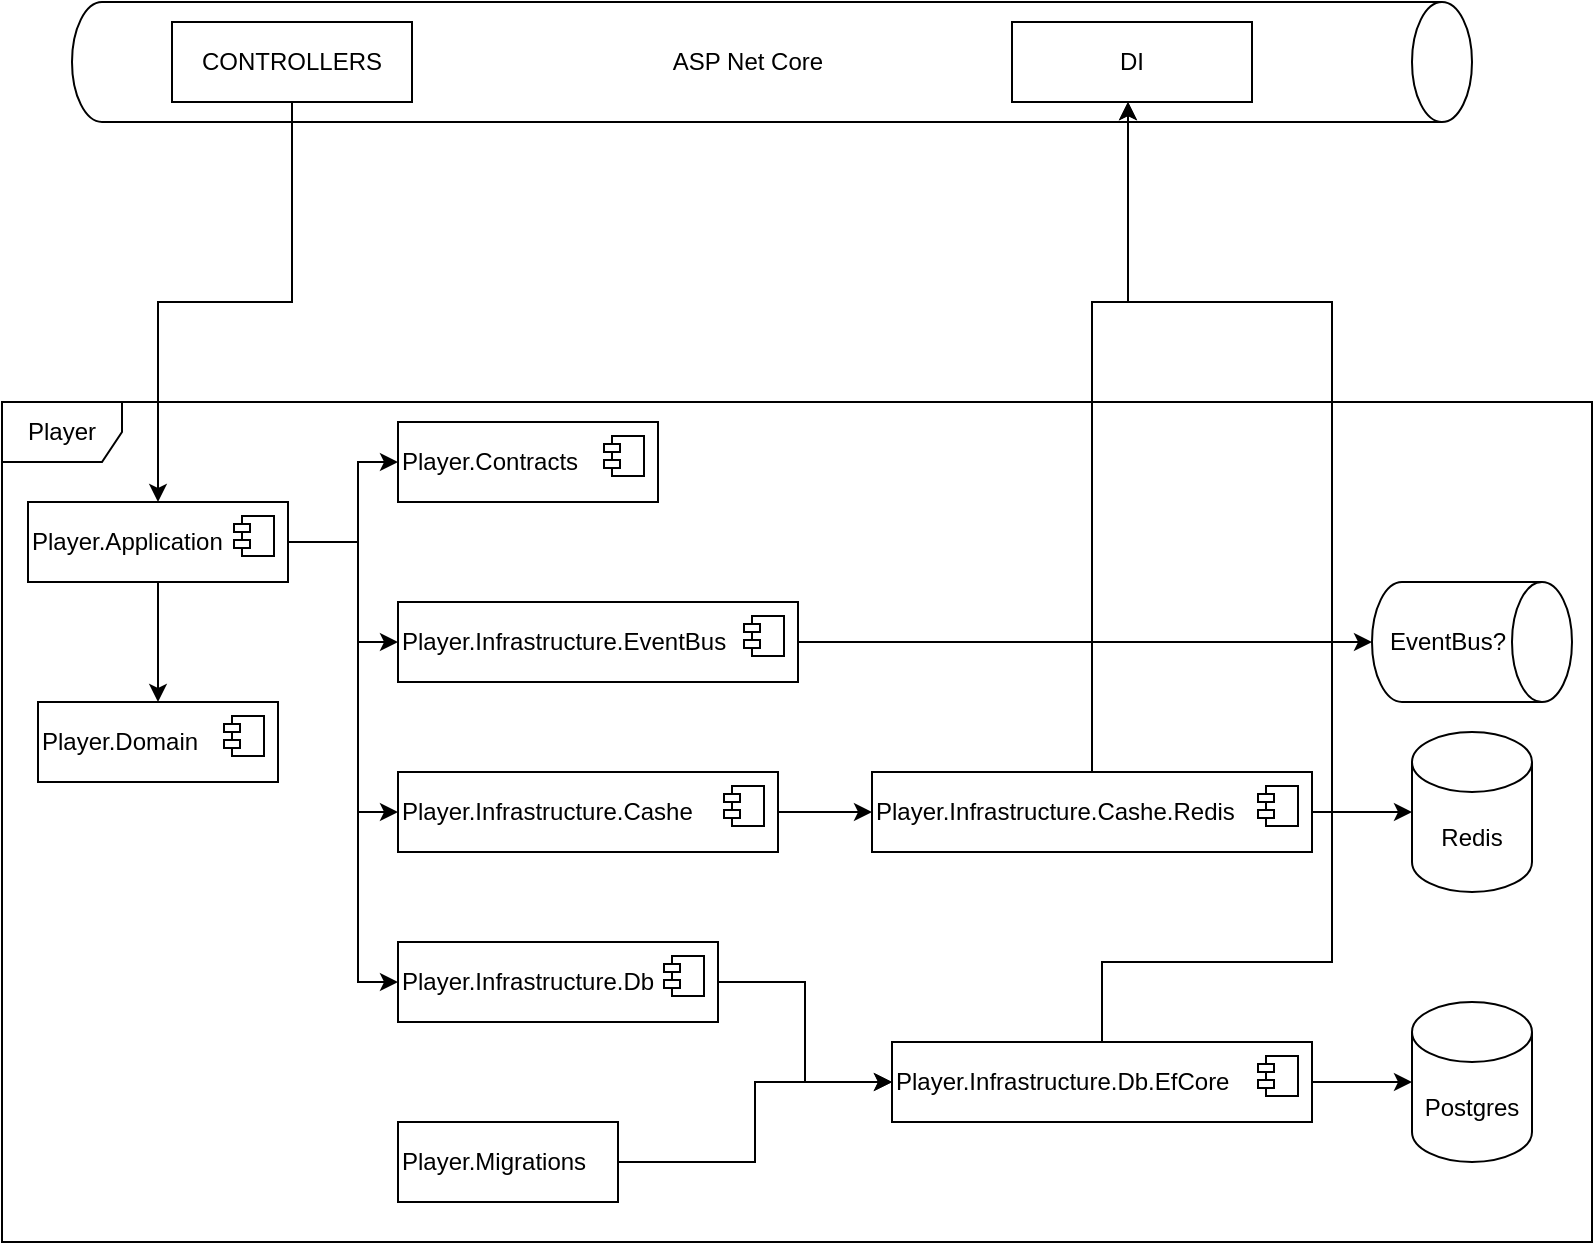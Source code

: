 <mxfile version="13.9.9" type="device" pages="3"><diagram id="C5RBs43oDa-KdzZeNtuy" name="Page-1"><mxGraphModel dx="770" dy="488" grid="1" gridSize="10" guides="1" tooltips="1" connect="1" arrows="1" fold="1" page="1" pageScale="1" pageWidth="827" pageHeight="1169" math="0" shadow="0"><root><mxCell id="WIyWlLk6GJQsqaUBKTNV-0"/><mxCell id="WIyWlLk6GJQsqaUBKTNV-1" parent="WIyWlLk6GJQsqaUBKTNV-0"/><mxCell id="I454yYT4BKA0DMo3hd7--57" value="Player" style="shape=umlFrame;whiteSpace=wrap;html=1;" parent="WIyWlLk6GJQsqaUBKTNV-1" vertex="1"><mxGeometry x="15" y="240" width="795" height="420" as="geometry"/></mxCell><mxCell id="I454yYT4BKA0DMo3hd7--58" value="Postgres" style="shape=cylinder3;whiteSpace=wrap;html=1;boundedLbl=1;backgroundOutline=1;size=15;" parent="WIyWlLk6GJQsqaUBKTNV-1" vertex="1"><mxGeometry x="720" y="540" width="60" height="80" as="geometry"/></mxCell><mxCell id="I454yYT4BKA0DMo3hd7--59" value="Redis" style="shape=cylinder3;whiteSpace=wrap;html=1;boundedLbl=1;backgroundOutline=1;size=15;" parent="WIyWlLk6GJQsqaUBKTNV-1" vertex="1"><mxGeometry x="720" y="405" width="60" height="80" as="geometry"/></mxCell><mxCell id="I454yYT4BKA0DMo3hd7--60" value="EventBus?" style="shape=cylinder3;whiteSpace=wrap;html=1;boundedLbl=1;backgroundOutline=1;size=15;rotation=90;align=center;labelPosition=center;verticalLabelPosition=middle;verticalAlign=middle;horizontal=0;" parent="WIyWlLk6GJQsqaUBKTNV-1" vertex="1"><mxGeometry x="720" y="310" width="60" height="100" as="geometry"/></mxCell><mxCell id="I454yYT4BKA0DMo3hd7--72" style="edgeStyle=orthogonalEdgeStyle;rounded=0;orthogonalLoop=1;jettySize=auto;html=1;entryX=0;entryY=0.5;entryDx=0;entryDy=0;" parent="WIyWlLk6GJQsqaUBKTNV-1" source="I454yYT4BKA0DMo3hd7--61" target="I454yYT4BKA0DMo3hd7--63" edge="1"><mxGeometry relative="1" as="geometry"><Array as="points"><mxPoint x="193" y="310"/><mxPoint x="193" y="360"/></Array></mxGeometry></mxCell><mxCell id="I454yYT4BKA0DMo3hd7--73" style="edgeStyle=orthogonalEdgeStyle;rounded=0;orthogonalLoop=1;jettySize=auto;html=1;entryX=0;entryY=0.5;entryDx=0;entryDy=0;" parent="WIyWlLk6GJQsqaUBKTNV-1" source="I454yYT4BKA0DMo3hd7--61" target="I454yYT4BKA0DMo3hd7--65" edge="1"><mxGeometry relative="1" as="geometry"><Array as="points"><mxPoint x="193" y="310"/><mxPoint x="193" y="445"/></Array></mxGeometry></mxCell><mxCell id="I454yYT4BKA0DMo3hd7--74" style="edgeStyle=orthogonalEdgeStyle;rounded=0;orthogonalLoop=1;jettySize=auto;html=1;entryX=0;entryY=0.5;entryDx=0;entryDy=0;" parent="WIyWlLk6GJQsqaUBKTNV-1" source="I454yYT4BKA0DMo3hd7--61" target="I454yYT4BKA0DMo3hd7--67" edge="1"><mxGeometry relative="1" as="geometry"><Array as="points"><mxPoint x="193" y="310"/><mxPoint x="193" y="530"/></Array></mxGeometry></mxCell><mxCell id="I454yYT4BKA0DMo3hd7--77" style="edgeStyle=orthogonalEdgeStyle;rounded=0;orthogonalLoop=1;jettySize=auto;html=1;" parent="WIyWlLk6GJQsqaUBKTNV-1" source="I454yYT4BKA0DMo3hd7--61" target="I454yYT4BKA0DMo3hd7--75" edge="1"><mxGeometry relative="1" as="geometry"/></mxCell><mxCell id="I454yYT4BKA0DMo3hd7--83" style="edgeStyle=orthogonalEdgeStyle;rounded=0;orthogonalLoop=1;jettySize=auto;html=1;" parent="WIyWlLk6GJQsqaUBKTNV-1" source="I454yYT4BKA0DMo3hd7--61" target="I454yYT4BKA0DMo3hd7--81" edge="1"><mxGeometry relative="1" as="geometry"><Array as="points"><mxPoint x="193" y="310"/><mxPoint x="193" y="270"/></Array></mxGeometry></mxCell><mxCell id="I454yYT4BKA0DMo3hd7--61" value="Player.Application" style="html=1;dropTarget=0;align=left;" parent="WIyWlLk6GJQsqaUBKTNV-1" vertex="1"><mxGeometry x="28" y="290" width="130" height="40" as="geometry"/></mxCell><mxCell id="I454yYT4BKA0DMo3hd7--62" value="" style="shape=module;jettyWidth=8;jettyHeight=4;" parent="I454yYT4BKA0DMo3hd7--61" vertex="1"><mxGeometry x="1" width="20" height="20" relative="1" as="geometry"><mxPoint x="-27" y="7" as="offset"/></mxGeometry></mxCell><mxCell id="I454yYT4BKA0DMo3hd7--69" value="" style="edgeStyle=orthogonalEdgeStyle;rounded=0;orthogonalLoop=1;jettySize=auto;html=1;" parent="WIyWlLk6GJQsqaUBKTNV-1" source="I454yYT4BKA0DMo3hd7--63" target="I454yYT4BKA0DMo3hd7--60" edge="1"><mxGeometry relative="1" as="geometry"/></mxCell><mxCell id="I454yYT4BKA0DMo3hd7--63" value="Player.Infrastructure.EventBus" style="html=1;dropTarget=0;align=left;" parent="WIyWlLk6GJQsqaUBKTNV-1" vertex="1"><mxGeometry x="213" y="340" width="200" height="40" as="geometry"/></mxCell><mxCell id="I454yYT4BKA0DMo3hd7--64" value="" style="shape=module;jettyWidth=8;jettyHeight=4;" parent="I454yYT4BKA0DMo3hd7--63" vertex="1"><mxGeometry x="1" width="20" height="20" relative="1" as="geometry"><mxPoint x="-27" y="7" as="offset"/></mxGeometry></mxCell><mxCell id="mZvCQzRcM4JIZNTMrnXO-13" style="edgeStyle=orthogonalEdgeStyle;rounded=0;orthogonalLoop=1;jettySize=auto;html=1;" parent="WIyWlLk6GJQsqaUBKTNV-1" source="I454yYT4BKA0DMo3hd7--65" target="mZvCQzRcM4JIZNTMrnXO-9" edge="1"><mxGeometry relative="1" as="geometry"/></mxCell><mxCell id="I454yYT4BKA0DMo3hd7--65" value="Player.Infrastructure.Cashe" style="html=1;dropTarget=0;align=left;" parent="WIyWlLk6GJQsqaUBKTNV-1" vertex="1"><mxGeometry x="213" y="425" width="190" height="40" as="geometry"/></mxCell><mxCell id="I454yYT4BKA0DMo3hd7--66" value="" style="shape=module;jettyWidth=8;jettyHeight=4;" parent="I454yYT4BKA0DMo3hd7--65" vertex="1"><mxGeometry x="1" width="20" height="20" relative="1" as="geometry"><mxPoint x="-27" y="7" as="offset"/></mxGeometry></mxCell><mxCell id="mZvCQzRcM4JIZNTMrnXO-15" style="edgeStyle=orthogonalEdgeStyle;rounded=0;orthogonalLoop=1;jettySize=auto;html=1;entryX=0;entryY=0.5;entryDx=0;entryDy=0;" parent="WIyWlLk6GJQsqaUBKTNV-1" source="I454yYT4BKA0DMo3hd7--67" target="mZvCQzRcM4JIZNTMrnXO-11" edge="1"><mxGeometry relative="1" as="geometry"/></mxCell><mxCell id="I454yYT4BKA0DMo3hd7--67" value="Player.Infrastructure.Db" style="html=1;dropTarget=0;align=left;" parent="WIyWlLk6GJQsqaUBKTNV-1" vertex="1"><mxGeometry x="213" y="510" width="160" height="40" as="geometry"/></mxCell><mxCell id="I454yYT4BKA0DMo3hd7--68" value="" style="shape=module;jettyWidth=8;jettyHeight=4;" parent="I454yYT4BKA0DMo3hd7--67" vertex="1"><mxGeometry x="1" width="20" height="20" relative="1" as="geometry"><mxPoint x="-27" y="7" as="offset"/></mxGeometry></mxCell><mxCell id="I454yYT4BKA0DMo3hd7--75" value="Player.Domain" style="html=1;dropTarget=0;align=left;" parent="WIyWlLk6GJQsqaUBKTNV-1" vertex="1"><mxGeometry x="33" y="390" width="120" height="40" as="geometry"/></mxCell><mxCell id="I454yYT4BKA0DMo3hd7--76" value="" style="shape=module;jettyWidth=8;jettyHeight=4;" parent="I454yYT4BKA0DMo3hd7--75" vertex="1"><mxGeometry x="1" width="20" height="20" relative="1" as="geometry"><mxPoint x="-27" y="7" as="offset"/></mxGeometry></mxCell><mxCell id="mZvCQzRcM4JIZNTMrnXO-16" style="edgeStyle=orthogonalEdgeStyle;rounded=0;orthogonalLoop=1;jettySize=auto;html=1;" parent="WIyWlLk6GJQsqaUBKTNV-1" source="I454yYT4BKA0DMo3hd7--78" target="mZvCQzRcM4JIZNTMrnXO-11" edge="1"><mxGeometry relative="1" as="geometry"/></mxCell><mxCell id="I454yYT4BKA0DMo3hd7--78" value="Player.Migrations" style="html=1;dropTarget=0;align=left;" parent="WIyWlLk6GJQsqaUBKTNV-1" vertex="1"><mxGeometry x="213" y="600" width="110" height="40" as="geometry"/></mxCell><mxCell id="I454yYT4BKA0DMo3hd7--81" value="Player.Contracts" style="html=1;dropTarget=0;align=left;" parent="WIyWlLk6GJQsqaUBKTNV-1" vertex="1"><mxGeometry x="213" y="250" width="130" height="40" as="geometry"/></mxCell><mxCell id="I454yYT4BKA0DMo3hd7--82" value="" style="shape=module;jettyWidth=8;jettyHeight=4;" parent="I454yYT4BKA0DMo3hd7--81" vertex="1"><mxGeometry x="1" width="20" height="20" relative="1" as="geometry"><mxPoint x="-27" y="7" as="offset"/></mxGeometry></mxCell><mxCell id="mZvCQzRcM4JIZNTMrnXO-14" style="edgeStyle=orthogonalEdgeStyle;rounded=0;orthogonalLoop=1;jettySize=auto;html=1;" parent="WIyWlLk6GJQsqaUBKTNV-1" source="mZvCQzRcM4JIZNTMrnXO-9" target="I454yYT4BKA0DMo3hd7--59" edge="1"><mxGeometry relative="1" as="geometry"/></mxCell><mxCell id="mZvCQzRcM4JIZNTMrnXO-9" value="Player.Infrastructure.Cashe.Redis" style="html=1;dropTarget=0;align=left;" parent="WIyWlLk6GJQsqaUBKTNV-1" vertex="1"><mxGeometry x="450" y="425" width="220" height="40" as="geometry"/></mxCell><mxCell id="mZvCQzRcM4JIZNTMrnXO-10" value="" style="shape=module;jettyWidth=8;jettyHeight=4;" parent="mZvCQzRcM4JIZNTMrnXO-9" vertex="1"><mxGeometry x="1" width="20" height="20" relative="1" as="geometry"><mxPoint x="-27" y="7" as="offset"/></mxGeometry></mxCell><mxCell id="mZvCQzRcM4JIZNTMrnXO-17" style="edgeStyle=orthogonalEdgeStyle;rounded=0;orthogonalLoop=1;jettySize=auto;html=1;" parent="WIyWlLk6GJQsqaUBKTNV-1" source="mZvCQzRcM4JIZNTMrnXO-11" target="I454yYT4BKA0DMo3hd7--58" edge="1"><mxGeometry relative="1" as="geometry"/></mxCell><mxCell id="mZvCQzRcM4JIZNTMrnXO-11" value="Player.Infrastructure.Db.EfCore" style="html=1;dropTarget=0;align=left;" parent="WIyWlLk6GJQsqaUBKTNV-1" vertex="1"><mxGeometry x="460" y="560" width="210" height="40" as="geometry"/></mxCell><mxCell id="mZvCQzRcM4JIZNTMrnXO-12" value="" style="shape=module;jettyWidth=8;jettyHeight=4;" parent="mZvCQzRcM4JIZNTMrnXO-11" vertex="1"><mxGeometry x="1" width="20" height="20" relative="1" as="geometry"><mxPoint x="-27" y="7" as="offset"/></mxGeometry></mxCell><mxCell id="mZvCQzRcM4JIZNTMrnXO-24" value="" style="group" parent="WIyWlLk6GJQsqaUBKTNV-1" vertex="1" connectable="0"><mxGeometry x="50" y="40.0" width="700" height="60.0" as="geometry"/></mxCell><mxCell id="mZvCQzRcM4JIZNTMrnXO-18" value="ASP Net Core" style="shape=cylinder3;whiteSpace=wrap;html=1;boundedLbl=1;backgroundOutline=1;size=15;align=center;rotation=90;horizontal=0;" parent="mZvCQzRcM4JIZNTMrnXO-24" vertex="1"><mxGeometry x="320" y="-320" width="60" height="700" as="geometry"/></mxCell><mxCell id="mZvCQzRcM4JIZNTMrnXO-23" value="DI" style="rounded=0;whiteSpace=wrap;html=1;align=center;" parent="mZvCQzRcM4JIZNTMrnXO-24" vertex="1"><mxGeometry x="470" y="10.0" width="120" height="40" as="geometry"/></mxCell><mxCell id="mZvCQzRcM4JIZNTMrnXO-25" value="CONTROLLERS" style="rounded=0;whiteSpace=wrap;html=1;align=center;" parent="mZvCQzRcM4JIZNTMrnXO-24" vertex="1"><mxGeometry x="50" y="10" width="120" height="40" as="geometry"/></mxCell><mxCell id="mZvCQzRcM4JIZNTMrnXO-20" style="edgeStyle=orthogonalEdgeStyle;rounded=0;orthogonalLoop=1;jettySize=auto;html=1;startArrow=classic;startFill=1;endArrow=none;endFill=0;" parent="WIyWlLk6GJQsqaUBKTNV-1" source="mZvCQzRcM4JIZNTMrnXO-23" target="mZvCQzRcM4JIZNTMrnXO-11" edge="1"><mxGeometry relative="1" as="geometry"><Array as="points"><mxPoint x="578" y="190"/><mxPoint x="680" y="190"/><mxPoint x="680" y="520"/><mxPoint x="565" y="520"/></Array></mxGeometry></mxCell><mxCell id="mZvCQzRcM4JIZNTMrnXO-19" style="edgeStyle=orthogonalEdgeStyle;rounded=0;orthogonalLoop=1;jettySize=auto;html=1;startArrow=classic;startFill=1;endArrow=none;endFill=0;" parent="WIyWlLk6GJQsqaUBKTNV-1" source="mZvCQzRcM4JIZNTMrnXO-23" target="mZvCQzRcM4JIZNTMrnXO-9" edge="1"><mxGeometry relative="1" as="geometry"><Array as="points"><mxPoint x="578" y="190"/><mxPoint x="560" y="190"/></Array></mxGeometry></mxCell><mxCell id="mZvCQzRcM4JIZNTMrnXO-21" style="edgeStyle=orthogonalEdgeStyle;rounded=0;orthogonalLoop=1;jettySize=auto;html=1;" parent="WIyWlLk6GJQsqaUBKTNV-1" source="mZvCQzRcM4JIZNTMrnXO-25" target="I454yYT4BKA0DMo3hd7--61" edge="1"><mxGeometry relative="1" as="geometry"/></mxCell></root></mxGraphModel></diagram><diagram id="p0eEk81o4ZGjrtQmZHnr" name="Application"><mxGraphModel dx="1636" dy="980" grid="1" gridSize="10" guides="1" tooltips="1" connect="1" arrows="1" fold="1" page="1" pageScale="1" pageWidth="1169" pageHeight="827" math="0" shadow="0"><root><mxCell id="Ul6vuBvfQkteqz4CdO1f-0"/><mxCell id="Ul6vuBvfQkteqz4CdO1f-1" parent="Ul6vuBvfQkteqz4CdO1f-0"/><mxCell id="Ul6vuBvfQkteqz4CdO1f-2" value="Application" style="shape=umlFrame;whiteSpace=wrap;html=1;align=left;width=70;height=30;" vertex="1" parent="Ul6vuBvfQkteqz4CdO1f-1"><mxGeometry x="80" y="40" width="1040" height="720" as="geometry"/></mxCell><mxCell id="Ul6vuBvfQkteqz4CdO1f-3" value="Валидация" style="rounded=0;whiteSpace=wrap;html=1;align=left;" vertex="1" parent="Ul6vuBvfQkteqz4CdO1f-1"><mxGeometry x="140" y="110" width="120" height="60" as="geometry"/></mxCell><mxCell id="Ul6vuBvfQkteqz4CdO1f-4" value="Получение данных из кэша" style="rounded=0;whiteSpace=wrap;html=1;align=left;" vertex="1" parent="Ul6vuBvfQkteqz4CdO1f-1"><mxGeometry x="140" y="210" width="120" height="60" as="geometry"/></mxCell><mxCell id="Ul6vuBvfQkteqz4CdO1f-5" value="Получение данных из БД" style="rounded=0;whiteSpace=wrap;html=1;align=left;" vertex="1" parent="Ul6vuBvfQkteqz4CdO1f-1"><mxGeometry x="140" y="310" width="120" height="60" as="geometry"/></mxCell><mxCell id="Ul6vuBvfQkteqz4CdO1f-6" value="Обновление данных в БД" style="rounded=0;whiteSpace=wrap;html=1;align=left;" vertex="1" parent="Ul6vuBvfQkteqz4CdO1f-1"><mxGeometry x="140" y="500" width="120" height="60" as="geometry"/></mxCell><mxCell id="Ul6vuBvfQkteqz4CdO1f-7" value="Подписка и обработка внешних событий" style="rounded=0;whiteSpace=wrap;html=1;align=left;" vertex="1" parent="Ul6vuBvfQkteqz4CdO1f-1"><mxGeometry x="405" y="210" width="120" height="60" as="geometry"/></mxCell><mxCell id="Ul6vuBvfQkteqz4CdO1f-8" value="Подписка и обработка доменных событий" style="rounded=0;whiteSpace=wrap;html=1;align=left;" vertex="1" parent="Ul6vuBvfQkteqz4CdO1f-1"><mxGeometry x="405" y="110" width="120" height="60" as="geometry"/></mxCell><mxCell id="Ul6vuBvfQkteqz4CdO1f-9" value="Обновление данных в кэше" style="rounded=0;whiteSpace=wrap;html=1;align=left;" vertex="1" parent="Ul6vuBvfQkteqz4CdO1f-1"><mxGeometry x="140" y="600" width="120" height="60" as="geometry"/></mxCell><mxCell id="Ul6vuBvfQkteqz4CdO1f-10" value="Вызов доменной логики" style="rounded=0;whiteSpace=wrap;html=1;align=left;" vertex="1" parent="Ul6vuBvfQkteqz4CdO1f-1"><mxGeometry x="140" y="413.5" width="120" height="60" as="geometry"/></mxCell><mxCell id="Ul6vuBvfQkteqz4CdO1f-11" value="Валидация" style="rounded=0;whiteSpace=wrap;html=1;align=left;" vertex="1" parent="Ul6vuBvfQkteqz4CdO1f-1"><mxGeometry x="405" y="310" width="120" height="60" as="geometry"/></mxCell></root></mxGraphModel></diagram><diagram id="wnD5QgaUdq7dr5mDtQgA" name="Страница 3"><mxGraphModel dx="906" dy="574" grid="1" gridSize="10" guides="1" tooltips="1" connect="1" arrows="1" fold="1" page="1" pageScale="1" pageWidth="1169" pageHeight="827" math="0" shadow="0"><root><mxCell id="NPZdaFSkXCd8cXjOXwoD-0"/><mxCell id="NPZdaFSkXCd8cXjOXwoD-1" parent="NPZdaFSkXCd8cXjOXwoD-0"/><mxCell id="NPZdaFSkXCd8cXjOXwoD-2" value="Api" style="rounded=0;whiteSpace=wrap;html=1;" vertex="1" parent="NPZdaFSkXCd8cXjOXwoD-1"><mxGeometry x="130" y="140" width="120" height="60" as="geometry"/></mxCell><mxCell id="NPZdaFSkXCd8cXjOXwoD-3" value="Application" style="rounded=0;whiteSpace=wrap;html=1;" vertex="1" parent="NPZdaFSkXCd8cXjOXwoD-1"><mxGeometry x="130" y="230" width="120" height="60" as="geometry"/></mxCell><mxCell id="NPZdaFSkXCd8cXjOXwoD-4" value="Domain" style="rounded=0;whiteSpace=wrap;html=1;" vertex="1" parent="NPZdaFSkXCd8cXjOXwoD-1"><mxGeometry x="130" y="320" width="120" height="60" as="geometry"/></mxCell><mxCell id="NPZdaFSkXCd8cXjOXwoD-5" value="Infrastructure" style="rounded=0;whiteSpace=wrap;html=1;" vertex="1" parent="NPZdaFSkXCd8cXjOXwoD-1"><mxGeometry x="130" y="413.5" width="120" height="60" as="geometry"/></mxCell></root></mxGraphModel></diagram></mxfile>